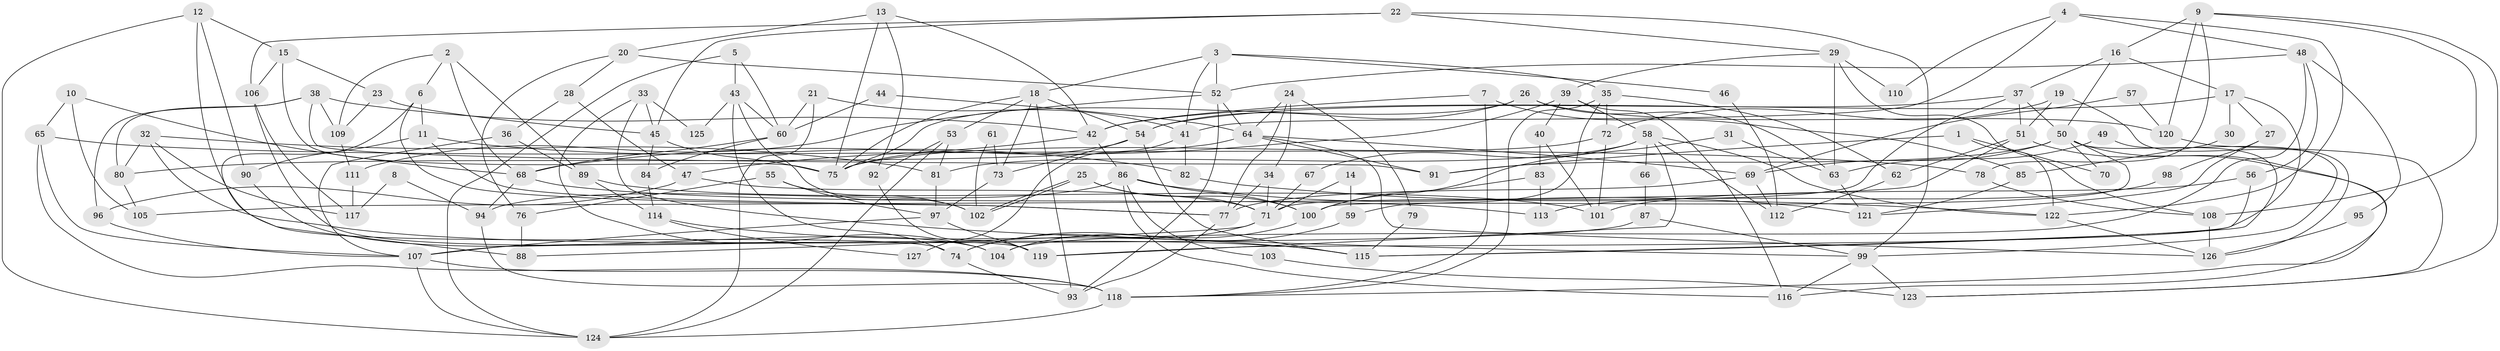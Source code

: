 // Generated by graph-tools (version 1.1) at 2025/26/03/09/25 03:26:21]
// undirected, 127 vertices, 254 edges
graph export_dot {
graph [start="1"]
  node [color=gray90,style=filled];
  1;
  2;
  3;
  4;
  5;
  6;
  7;
  8;
  9;
  10;
  11;
  12;
  13;
  14;
  15;
  16;
  17;
  18;
  19;
  20;
  21;
  22;
  23;
  24;
  25;
  26;
  27;
  28;
  29;
  30;
  31;
  32;
  33;
  34;
  35;
  36;
  37;
  38;
  39;
  40;
  41;
  42;
  43;
  44;
  45;
  46;
  47;
  48;
  49;
  50;
  51;
  52;
  53;
  54;
  55;
  56;
  57;
  58;
  59;
  60;
  61;
  62;
  63;
  64;
  65;
  66;
  67;
  68;
  69;
  70;
  71;
  72;
  73;
  74;
  75;
  76;
  77;
  78;
  79;
  80;
  81;
  82;
  83;
  84;
  85;
  86;
  87;
  88;
  89;
  90;
  91;
  92;
  93;
  94;
  95;
  96;
  97;
  98;
  99;
  100;
  101;
  102;
  103;
  104;
  105;
  106;
  107;
  108;
  109;
  110;
  111;
  112;
  113;
  114;
  115;
  116;
  117;
  118;
  119;
  120;
  121;
  122;
  123;
  124;
  125;
  126;
  127;
  1 -- 122;
  1 -- 91;
  1 -- 70;
  2 -- 109;
  2 -- 6;
  2 -- 68;
  2 -- 89;
  3 -- 18;
  3 -- 52;
  3 -- 35;
  3 -- 41;
  3 -- 46;
  4 -- 122;
  4 -- 41;
  4 -- 48;
  4 -- 110;
  5 -- 124;
  5 -- 60;
  5 -- 43;
  6 -- 77;
  6 -- 88;
  6 -- 11;
  7 -- 118;
  7 -- 42;
  7 -- 85;
  8 -- 117;
  8 -- 94;
  9 -- 16;
  9 -- 78;
  9 -- 108;
  9 -- 120;
  9 -- 123;
  10 -- 68;
  10 -- 65;
  10 -- 105;
  11 -- 82;
  11 -- 77;
  11 -- 90;
  12 -- 90;
  12 -- 124;
  12 -- 15;
  12 -- 74;
  13 -- 92;
  13 -- 42;
  13 -- 20;
  13 -- 75;
  14 -- 59;
  14 -- 71;
  15 -- 75;
  15 -- 23;
  15 -- 106;
  16 -- 17;
  16 -- 37;
  16 -- 50;
  17 -- 42;
  17 -- 119;
  17 -- 27;
  17 -- 30;
  18 -- 93;
  18 -- 54;
  18 -- 53;
  18 -- 73;
  18 -- 75;
  19 -- 51;
  19 -- 72;
  19 -- 126;
  20 -- 52;
  20 -- 28;
  20 -- 76;
  21 -- 60;
  21 -- 124;
  21 -- 41;
  22 -- 99;
  22 -- 106;
  22 -- 29;
  22 -- 45;
  23 -- 45;
  23 -- 109;
  24 -- 64;
  24 -- 77;
  24 -- 34;
  24 -- 79;
  25 -- 102;
  25 -- 102;
  25 -- 71;
  25 -- 100;
  26 -- 75;
  26 -- 54;
  26 -- 63;
  26 -- 120;
  27 -- 121;
  27 -- 98;
  28 -- 36;
  28 -- 47;
  29 -- 108;
  29 -- 39;
  29 -- 63;
  29 -- 110;
  30 -- 85;
  31 -- 100;
  31 -- 63;
  32 -- 115;
  32 -- 80;
  32 -- 81;
  32 -- 117;
  33 -- 45;
  33 -- 104;
  33 -- 99;
  33 -- 125;
  34 -- 77;
  34 -- 71;
  35 -- 72;
  35 -- 59;
  35 -- 62;
  35 -- 118;
  36 -- 89;
  36 -- 107;
  37 -- 54;
  37 -- 50;
  37 -- 51;
  37 -- 71;
  38 -- 42;
  38 -- 91;
  38 -- 80;
  38 -- 96;
  38 -- 109;
  39 -- 58;
  39 -- 40;
  39 -- 68;
  39 -- 116;
  40 -- 101;
  40 -- 83;
  41 -- 82;
  41 -- 127;
  42 -- 47;
  42 -- 86;
  43 -- 74;
  43 -- 60;
  43 -- 102;
  43 -- 125;
  44 -- 60;
  44 -- 64;
  45 -- 75;
  45 -- 84;
  46 -- 112;
  47 -- 71;
  47 -- 96;
  48 -- 52;
  48 -- 56;
  48 -- 95;
  48 -- 104;
  49 -- 63;
  49 -- 99;
  50 -- 100;
  50 -- 69;
  50 -- 70;
  50 -- 91;
  50 -- 115;
  50 -- 118;
  51 -- 116;
  51 -- 62;
  51 -- 105;
  52 -- 64;
  52 -- 111;
  52 -- 93;
  53 -- 124;
  53 -- 81;
  53 -- 92;
  54 -- 75;
  54 -- 73;
  54 -- 115;
  55 -- 97;
  55 -- 102;
  55 -- 76;
  56 -- 115;
  56 -- 101;
  57 -- 69;
  57 -- 120;
  58 -- 112;
  58 -- 81;
  58 -- 66;
  58 -- 67;
  58 -- 119;
  58 -- 122;
  59 -- 74;
  60 -- 68;
  60 -- 84;
  61 -- 102;
  61 -- 73;
  62 -- 112;
  63 -- 121;
  64 -- 80;
  64 -- 69;
  64 -- 91;
  64 -- 126;
  65 -- 107;
  65 -- 118;
  65 -- 78;
  66 -- 87;
  67 -- 71;
  68 -- 94;
  68 -- 113;
  69 -- 77;
  69 -- 112;
  71 -- 74;
  71 -- 88;
  72 -- 75;
  72 -- 101;
  73 -- 97;
  74 -- 93;
  76 -- 88;
  77 -- 93;
  78 -- 108;
  79 -- 115;
  80 -- 105;
  81 -- 97;
  82 -- 122;
  83 -- 100;
  83 -- 113;
  84 -- 114;
  85 -- 121;
  86 -- 116;
  86 -- 94;
  86 -- 100;
  86 -- 103;
  86 -- 121;
  87 -- 107;
  87 -- 99;
  89 -- 114;
  89 -- 101;
  90 -- 104;
  92 -- 119;
  94 -- 118;
  95 -- 126;
  96 -- 107;
  97 -- 107;
  97 -- 119;
  98 -- 113;
  99 -- 123;
  99 -- 116;
  100 -- 104;
  103 -- 123;
  106 -- 119;
  106 -- 117;
  107 -- 118;
  107 -- 124;
  108 -- 126;
  109 -- 111;
  111 -- 117;
  114 -- 115;
  114 -- 127;
  118 -- 124;
  120 -- 123;
  122 -- 126;
}
